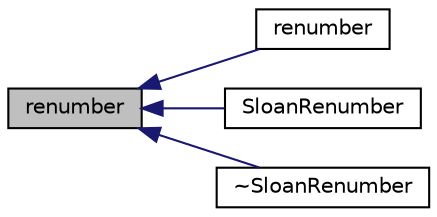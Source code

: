 digraph "renumber"
{
  bgcolor="transparent";
  edge [fontname="Helvetica",fontsize="10",labelfontname="Helvetica",labelfontsize="10"];
  node [fontname="Helvetica",fontsize="10",shape=record];
  rankdir="LR";
  Node9 [label="renumber",height=0.2,width=0.4,color="black", fillcolor="grey75", style="filled", fontcolor="black"];
  Node9 -> Node10 [dir="back",color="midnightblue",fontsize="10",style="solid",fontname="Helvetica"];
  Node10 [label="renumber",height=0.2,width=0.4,color="black",URL="$a30317.html#a43e03f902cbbeb39d4552a7e1cee9e73",tooltip="Return the order in which cells need to be visited, i.e. "];
  Node9 -> Node11 [dir="back",color="midnightblue",fontsize="10",style="solid",fontname="Helvetica"];
  Node11 [label="SloanRenumber",height=0.2,width=0.4,color="black",URL="$a30317.html#a48d2d71e5a6ff63e2fc04f892134702e",tooltip="Construct given the renumber dictionary. "];
  Node9 -> Node12 [dir="back",color="midnightblue",fontsize="10",style="solid",fontname="Helvetica"];
  Node12 [label="~SloanRenumber",height=0.2,width=0.4,color="black",URL="$a30317.html#a9f830d40b80ccf6c10200ace9eb2482f",tooltip="Destructor. "];
}

